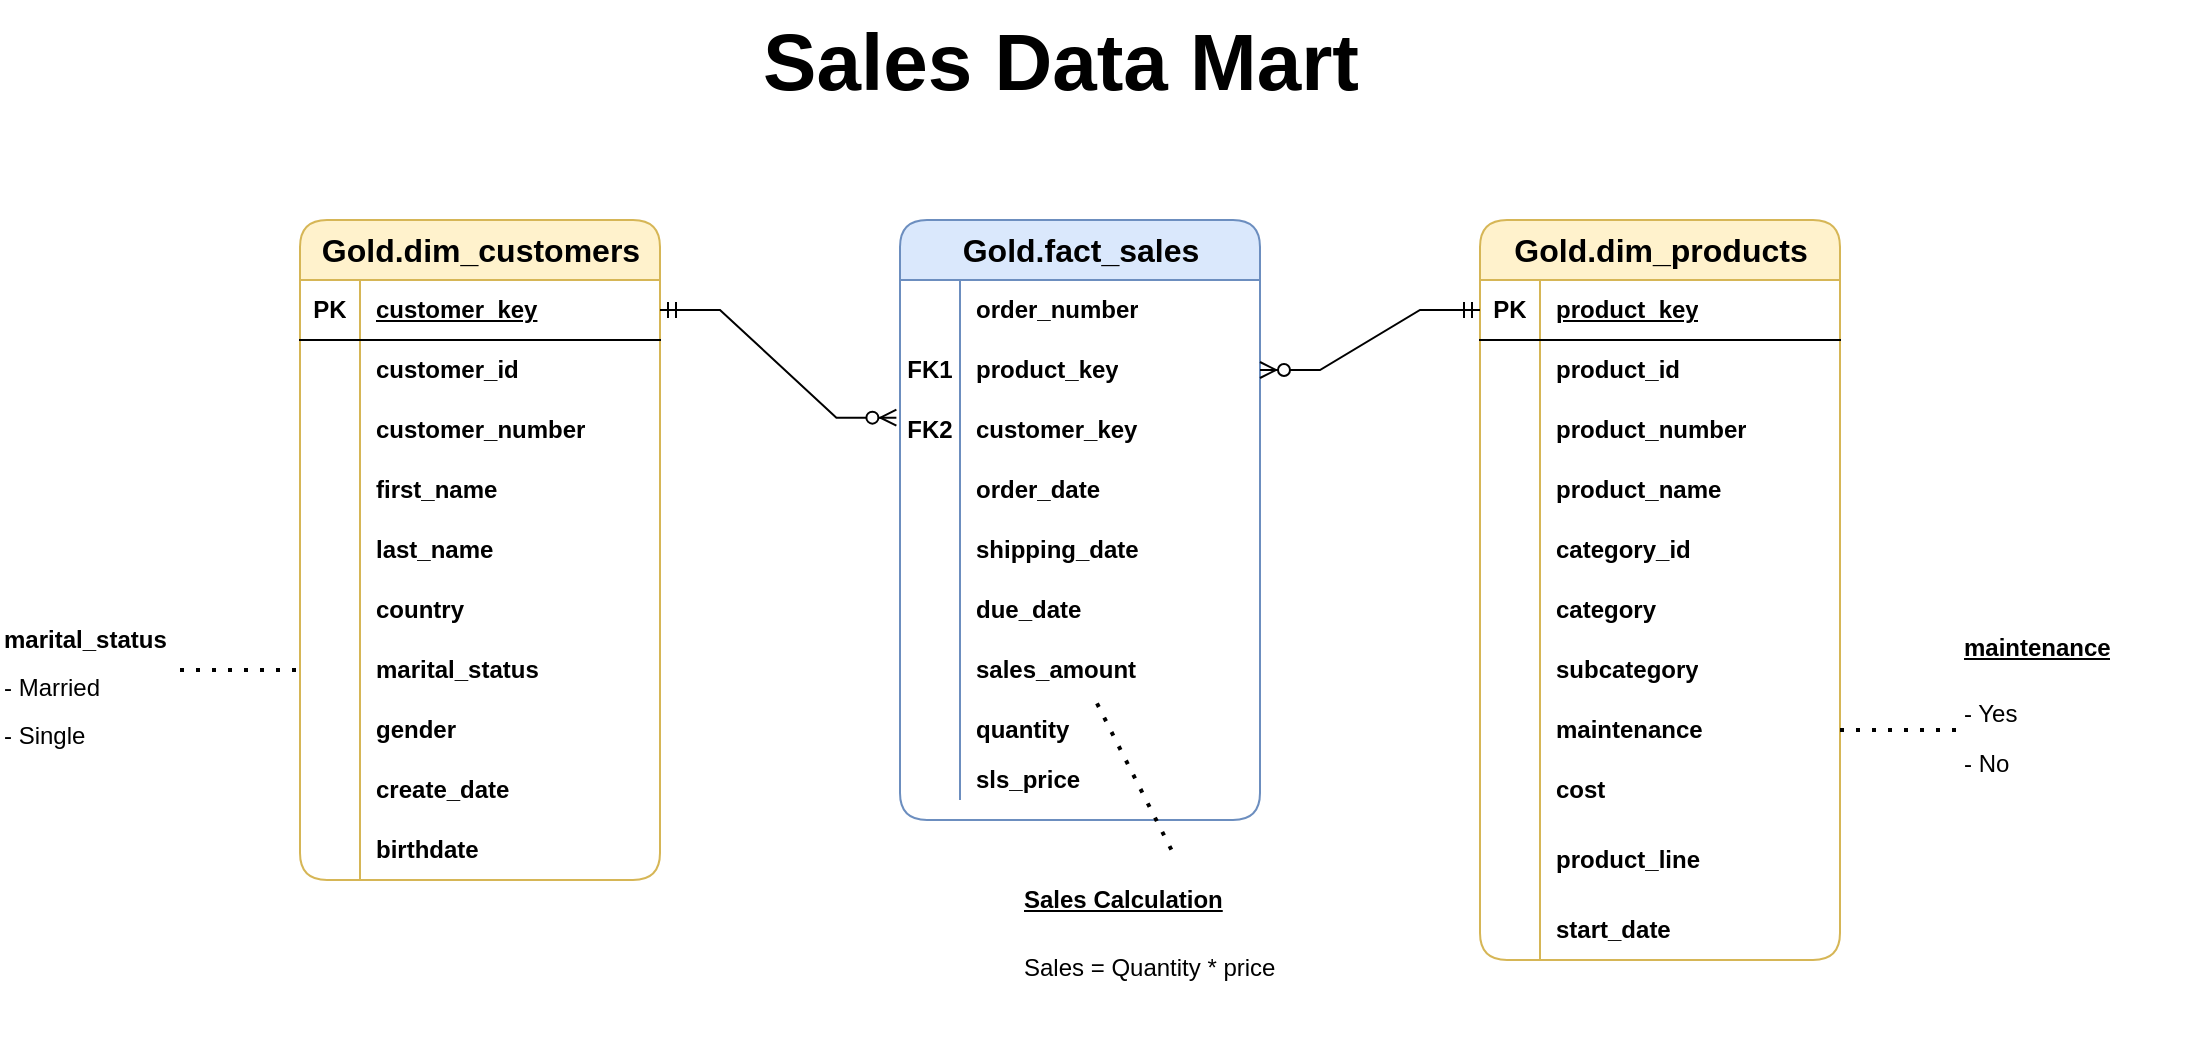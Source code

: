 <mxfile version="28.0.4">
  <diagram name="Page-1" id="blZF0Fy7bRYQEO0tdzLx">
    <mxGraphModel dx="1415" dy="819" grid="1" gridSize="10" guides="1" tooltips="1" connect="1" arrows="1" fold="1" page="1" pageScale="1" pageWidth="1169" pageHeight="827" math="0" shadow="0">
      <root>
        <mxCell id="0" />
        <mxCell id="1" parent="0" />
        <mxCell id="pLTQguIFXRjfhcv89s1x-1" value="&lt;font style=&quot;font-size: 40px;&quot;&gt;&lt;b style=&quot;&quot;&gt;Sales Data Mart&lt;/b&gt;&lt;/font&gt;" style="text;html=1;align=center;verticalAlign=middle;resizable=0;points=[];autosize=1;strokeColor=none;fillColor=none;" parent="1" vertex="1">
          <mxGeometry x="390" y="10" width="320" height="60" as="geometry" />
        </mxCell>
        <mxCell id="pLTQguIFXRjfhcv89s1x-66" value="" style="shape=tableRow;horizontal=0;startSize=0;swimlaneHead=0;swimlaneBody=0;top=0;left=0;bottom=0;right=0;collapsible=0;dropTarget=0;fillColor=none;points=[[0,0.5],[1,0.5]];portConstraint=eastwest;strokeColor=inherit;fontSize=16;" parent="1" vertex="1">
          <mxGeometry x="140" y="210" width="180" height="30" as="geometry" />
        </mxCell>
        <mxCell id="pLTQguIFXRjfhcv89s1x-69" value="" style="shape=tableRow;horizontal=0;startSize=0;swimlaneHead=0;swimlaneBody=0;top=0;left=0;bottom=0;right=0;collapsible=0;dropTarget=0;fillColor=none;points=[[0,0.5],[1,0.5]];portConstraint=eastwest;strokeColor=inherit;fontSize=16;" parent="1" vertex="1">
          <mxGeometry x="140" y="240" width="180" height="30" as="geometry" />
        </mxCell>
        <mxCell id="pLTQguIFXRjfhcv89s1x-70" value="" style="shape=partialRectangle;html=1;whiteSpace=wrap;connectable=0;fillColor=none;top=0;left=0;bottom=0;right=0;overflow=hidden;strokeColor=inherit;fontSize=16;" parent="pLTQguIFXRjfhcv89s1x-69" vertex="1">
          <mxGeometry width="40" height="30" as="geometry">
            <mxRectangle width="40" height="30" as="alternateBounds" />
          </mxGeometry>
        </mxCell>
        <mxCell id="pLTQguIFXRjfhcv89s1x-72" value="&lt;span style=&quot;font-size: 16px;&quot;&gt;Gold.dim_customers&lt;/span&gt;" style="shape=table;startSize=30;container=1;collapsible=1;childLayout=tableLayout;fixedRows=1;rowLines=0;fontStyle=1;align=center;resizeLast=1;html=1;fillColor=#fff2cc;strokeColor=#d6b656;rounded=1;" parent="1" vertex="1">
          <mxGeometry x="170" y="120" width="180" height="330" as="geometry" />
        </mxCell>
        <mxCell id="pLTQguIFXRjfhcv89s1x-73" value="" style="shape=tableRow;horizontal=0;startSize=0;swimlaneHead=0;swimlaneBody=0;fillColor=none;collapsible=0;dropTarget=0;points=[[0,0.5],[1,0.5]];portConstraint=eastwest;top=0;left=0;right=0;bottom=1;" parent="pLTQguIFXRjfhcv89s1x-72" vertex="1">
          <mxGeometry y="30" width="180" height="30" as="geometry" />
        </mxCell>
        <mxCell id="pLTQguIFXRjfhcv89s1x-74" value="PK" style="shape=partialRectangle;connectable=0;fillColor=none;top=0;left=0;bottom=0;right=0;fontStyle=1;overflow=hidden;whiteSpace=wrap;html=1;" parent="pLTQguIFXRjfhcv89s1x-73" vertex="1">
          <mxGeometry width="30" height="30" as="geometry">
            <mxRectangle width="30" height="30" as="alternateBounds" />
          </mxGeometry>
        </mxCell>
        <mxCell id="pLTQguIFXRjfhcv89s1x-75" value="customer_key" style="shape=partialRectangle;connectable=0;fillColor=none;top=0;left=0;bottom=0;right=0;align=left;spacingLeft=6;fontStyle=5;overflow=hidden;whiteSpace=wrap;html=1;" parent="pLTQguIFXRjfhcv89s1x-73" vertex="1">
          <mxGeometry x="30" width="150" height="30" as="geometry">
            <mxRectangle width="150" height="30" as="alternateBounds" />
          </mxGeometry>
        </mxCell>
        <mxCell id="pLTQguIFXRjfhcv89s1x-76" value="" style="shape=tableRow;horizontal=0;startSize=0;swimlaneHead=0;swimlaneBody=0;fillColor=none;collapsible=0;dropTarget=0;points=[[0,0.5],[1,0.5]];portConstraint=eastwest;top=0;left=0;right=0;bottom=0;" parent="pLTQguIFXRjfhcv89s1x-72" vertex="1">
          <mxGeometry y="60" width="180" height="30" as="geometry" />
        </mxCell>
        <mxCell id="pLTQguIFXRjfhcv89s1x-77" value="" style="shape=partialRectangle;connectable=0;fillColor=none;top=0;left=0;bottom=0;right=0;editable=1;overflow=hidden;whiteSpace=wrap;html=1;" parent="pLTQguIFXRjfhcv89s1x-76" vertex="1">
          <mxGeometry width="30" height="30" as="geometry">
            <mxRectangle width="30" height="30" as="alternateBounds" />
          </mxGeometry>
        </mxCell>
        <mxCell id="pLTQguIFXRjfhcv89s1x-78" value="&lt;b&gt;customer_id&lt;/b&gt;" style="shape=partialRectangle;connectable=0;fillColor=none;top=0;left=0;bottom=0;right=0;align=left;spacingLeft=6;overflow=hidden;whiteSpace=wrap;html=1;" parent="pLTQguIFXRjfhcv89s1x-76" vertex="1">
          <mxGeometry x="30" width="150" height="30" as="geometry">
            <mxRectangle width="150" height="30" as="alternateBounds" />
          </mxGeometry>
        </mxCell>
        <mxCell id="pLTQguIFXRjfhcv89s1x-79" value="" style="shape=tableRow;horizontal=0;startSize=0;swimlaneHead=0;swimlaneBody=0;fillColor=none;collapsible=0;dropTarget=0;points=[[0,0.5],[1,0.5]];portConstraint=eastwest;top=0;left=0;right=0;bottom=0;" parent="pLTQguIFXRjfhcv89s1x-72" vertex="1">
          <mxGeometry y="90" width="180" height="30" as="geometry" />
        </mxCell>
        <mxCell id="pLTQguIFXRjfhcv89s1x-80" value="" style="shape=partialRectangle;connectable=0;fillColor=none;top=0;left=0;bottom=0;right=0;editable=1;overflow=hidden;whiteSpace=wrap;html=1;" parent="pLTQguIFXRjfhcv89s1x-79" vertex="1">
          <mxGeometry width="30" height="30" as="geometry">
            <mxRectangle width="30" height="30" as="alternateBounds" />
          </mxGeometry>
        </mxCell>
        <mxCell id="pLTQguIFXRjfhcv89s1x-81" value="&lt;b&gt;customer_number&lt;/b&gt;" style="shape=partialRectangle;connectable=0;fillColor=none;top=0;left=0;bottom=0;right=0;align=left;spacingLeft=6;overflow=hidden;whiteSpace=wrap;html=1;" parent="pLTQguIFXRjfhcv89s1x-79" vertex="1">
          <mxGeometry x="30" width="150" height="30" as="geometry">
            <mxRectangle width="150" height="30" as="alternateBounds" />
          </mxGeometry>
        </mxCell>
        <mxCell id="pLTQguIFXRjfhcv89s1x-119" style="shape=tableRow;horizontal=0;startSize=0;swimlaneHead=0;swimlaneBody=0;fillColor=none;collapsible=0;dropTarget=0;points=[[0,0.5],[1,0.5]];portConstraint=eastwest;top=0;left=0;right=0;bottom=0;" parent="pLTQguIFXRjfhcv89s1x-72" vertex="1">
          <mxGeometry y="120" width="180" height="30" as="geometry" />
        </mxCell>
        <mxCell id="pLTQguIFXRjfhcv89s1x-120" style="shape=partialRectangle;connectable=0;fillColor=none;top=0;left=0;bottom=0;right=0;editable=1;overflow=hidden;whiteSpace=wrap;html=1;" parent="pLTQguIFXRjfhcv89s1x-119" vertex="1">
          <mxGeometry width="30" height="30" as="geometry">
            <mxRectangle width="30" height="30" as="alternateBounds" />
          </mxGeometry>
        </mxCell>
        <mxCell id="pLTQguIFXRjfhcv89s1x-121" value="&lt;b&gt;first_name&lt;/b&gt;" style="shape=partialRectangle;connectable=0;fillColor=none;top=0;left=0;bottom=0;right=0;align=left;spacingLeft=6;overflow=hidden;whiteSpace=wrap;html=1;" parent="pLTQguIFXRjfhcv89s1x-119" vertex="1">
          <mxGeometry x="30" width="150" height="30" as="geometry">
            <mxRectangle width="150" height="30" as="alternateBounds" />
          </mxGeometry>
        </mxCell>
        <mxCell id="pLTQguIFXRjfhcv89s1x-116" style="shape=tableRow;horizontal=0;startSize=0;swimlaneHead=0;swimlaneBody=0;fillColor=none;collapsible=0;dropTarget=0;points=[[0,0.5],[1,0.5]];portConstraint=eastwest;top=0;left=0;right=0;bottom=0;" parent="pLTQguIFXRjfhcv89s1x-72" vertex="1">
          <mxGeometry y="150" width="180" height="30" as="geometry" />
        </mxCell>
        <mxCell id="pLTQguIFXRjfhcv89s1x-117" style="shape=partialRectangle;connectable=0;fillColor=none;top=0;left=0;bottom=0;right=0;editable=1;overflow=hidden;whiteSpace=wrap;html=1;" parent="pLTQguIFXRjfhcv89s1x-116" vertex="1">
          <mxGeometry width="30" height="30" as="geometry">
            <mxRectangle width="30" height="30" as="alternateBounds" />
          </mxGeometry>
        </mxCell>
        <mxCell id="pLTQguIFXRjfhcv89s1x-118" value="&lt;b&gt;last_name&lt;/b&gt;" style="shape=partialRectangle;connectable=0;fillColor=none;top=0;left=0;bottom=0;right=0;align=left;spacingLeft=6;overflow=hidden;whiteSpace=wrap;html=1;" parent="pLTQguIFXRjfhcv89s1x-116" vertex="1">
          <mxGeometry x="30" width="150" height="30" as="geometry">
            <mxRectangle width="150" height="30" as="alternateBounds" />
          </mxGeometry>
        </mxCell>
        <mxCell id="pLTQguIFXRjfhcv89s1x-113" style="shape=tableRow;horizontal=0;startSize=0;swimlaneHead=0;swimlaneBody=0;fillColor=none;collapsible=0;dropTarget=0;points=[[0,0.5],[1,0.5]];portConstraint=eastwest;top=0;left=0;right=0;bottom=0;" parent="pLTQguIFXRjfhcv89s1x-72" vertex="1">
          <mxGeometry y="180" width="180" height="30" as="geometry" />
        </mxCell>
        <mxCell id="pLTQguIFXRjfhcv89s1x-114" style="shape=partialRectangle;connectable=0;fillColor=none;top=0;left=0;bottom=0;right=0;editable=1;overflow=hidden;whiteSpace=wrap;html=1;" parent="pLTQguIFXRjfhcv89s1x-113" vertex="1">
          <mxGeometry width="30" height="30" as="geometry">
            <mxRectangle width="30" height="30" as="alternateBounds" />
          </mxGeometry>
        </mxCell>
        <mxCell id="pLTQguIFXRjfhcv89s1x-115" value="&lt;b&gt;country&lt;/b&gt;" style="shape=partialRectangle;connectable=0;fillColor=none;top=0;left=0;bottom=0;right=0;align=left;spacingLeft=6;overflow=hidden;whiteSpace=wrap;html=1;" parent="pLTQguIFXRjfhcv89s1x-113" vertex="1">
          <mxGeometry x="30" width="150" height="30" as="geometry">
            <mxRectangle width="150" height="30" as="alternateBounds" />
          </mxGeometry>
        </mxCell>
        <mxCell id="pLTQguIFXRjfhcv89s1x-110" style="shape=tableRow;horizontal=0;startSize=0;swimlaneHead=0;swimlaneBody=0;fillColor=none;collapsible=0;dropTarget=0;points=[[0,0.5],[1,0.5]];portConstraint=eastwest;top=0;left=0;right=0;bottom=0;" parent="pLTQguIFXRjfhcv89s1x-72" vertex="1">
          <mxGeometry y="210" width="180" height="30" as="geometry" />
        </mxCell>
        <mxCell id="pLTQguIFXRjfhcv89s1x-111" style="shape=partialRectangle;connectable=0;fillColor=none;top=0;left=0;bottom=0;right=0;editable=1;overflow=hidden;whiteSpace=wrap;html=1;" parent="pLTQguIFXRjfhcv89s1x-110" vertex="1">
          <mxGeometry width="30" height="30" as="geometry">
            <mxRectangle width="30" height="30" as="alternateBounds" />
          </mxGeometry>
        </mxCell>
        <mxCell id="pLTQguIFXRjfhcv89s1x-112" value="&lt;b&gt;marital_status&lt;/b&gt;" style="shape=partialRectangle;connectable=0;fillColor=none;top=0;left=0;bottom=0;right=0;align=left;spacingLeft=6;overflow=hidden;whiteSpace=wrap;html=1;" parent="pLTQguIFXRjfhcv89s1x-110" vertex="1">
          <mxGeometry x="30" width="150" height="30" as="geometry">
            <mxRectangle width="150" height="30" as="alternateBounds" />
          </mxGeometry>
        </mxCell>
        <mxCell id="pLTQguIFXRjfhcv89s1x-107" style="shape=tableRow;horizontal=0;startSize=0;swimlaneHead=0;swimlaneBody=0;fillColor=none;collapsible=0;dropTarget=0;points=[[0,0.5],[1,0.5]];portConstraint=eastwest;top=0;left=0;right=0;bottom=0;" parent="pLTQguIFXRjfhcv89s1x-72" vertex="1">
          <mxGeometry y="240" width="180" height="30" as="geometry" />
        </mxCell>
        <mxCell id="pLTQguIFXRjfhcv89s1x-108" style="shape=partialRectangle;connectable=0;fillColor=none;top=0;left=0;bottom=0;right=0;editable=1;overflow=hidden;whiteSpace=wrap;html=1;" parent="pLTQguIFXRjfhcv89s1x-107" vertex="1">
          <mxGeometry width="30" height="30" as="geometry">
            <mxRectangle width="30" height="30" as="alternateBounds" />
          </mxGeometry>
        </mxCell>
        <mxCell id="pLTQguIFXRjfhcv89s1x-109" value="&lt;b&gt;gender&lt;/b&gt;" style="shape=partialRectangle;connectable=0;fillColor=none;top=0;left=0;bottom=0;right=0;align=left;spacingLeft=6;overflow=hidden;whiteSpace=wrap;html=1;" parent="pLTQguIFXRjfhcv89s1x-107" vertex="1">
          <mxGeometry x="30" width="150" height="30" as="geometry">
            <mxRectangle width="150" height="30" as="alternateBounds" />
          </mxGeometry>
        </mxCell>
        <mxCell id="pLTQguIFXRjfhcv89s1x-104" style="shape=tableRow;horizontal=0;startSize=0;swimlaneHead=0;swimlaneBody=0;fillColor=none;collapsible=0;dropTarget=0;points=[[0,0.5],[1,0.5]];portConstraint=eastwest;top=0;left=0;right=0;bottom=0;" parent="pLTQguIFXRjfhcv89s1x-72" vertex="1">
          <mxGeometry y="270" width="180" height="30" as="geometry" />
        </mxCell>
        <mxCell id="pLTQguIFXRjfhcv89s1x-105" style="shape=partialRectangle;connectable=0;fillColor=none;top=0;left=0;bottom=0;right=0;editable=1;overflow=hidden;whiteSpace=wrap;html=1;" parent="pLTQguIFXRjfhcv89s1x-104" vertex="1">
          <mxGeometry width="30" height="30" as="geometry">
            <mxRectangle width="30" height="30" as="alternateBounds" />
          </mxGeometry>
        </mxCell>
        <mxCell id="pLTQguIFXRjfhcv89s1x-106" value="&lt;b&gt;create_date&lt;/b&gt;" style="shape=partialRectangle;connectable=0;fillColor=none;top=0;left=0;bottom=0;right=0;align=left;spacingLeft=6;overflow=hidden;whiteSpace=wrap;html=1;" parent="pLTQguIFXRjfhcv89s1x-104" vertex="1">
          <mxGeometry x="30" width="150" height="30" as="geometry">
            <mxRectangle width="150" height="30" as="alternateBounds" />
          </mxGeometry>
        </mxCell>
        <mxCell id="pLTQguIFXRjfhcv89s1x-82" value="" style="shape=tableRow;horizontal=0;startSize=0;swimlaneHead=0;swimlaneBody=0;fillColor=none;collapsible=0;dropTarget=0;points=[[0,0.5],[1,0.5]];portConstraint=eastwest;top=0;left=0;right=0;bottom=0;" parent="pLTQguIFXRjfhcv89s1x-72" vertex="1">
          <mxGeometry y="300" width="180" height="30" as="geometry" />
        </mxCell>
        <mxCell id="pLTQguIFXRjfhcv89s1x-83" value="" style="shape=partialRectangle;connectable=0;fillColor=none;top=0;left=0;bottom=0;right=0;editable=1;overflow=hidden;whiteSpace=wrap;html=1;" parent="pLTQguIFXRjfhcv89s1x-82" vertex="1">
          <mxGeometry width="30" height="30" as="geometry">
            <mxRectangle width="30" height="30" as="alternateBounds" />
          </mxGeometry>
        </mxCell>
        <mxCell id="pLTQguIFXRjfhcv89s1x-84" value="&lt;b&gt;birthdate&lt;/b&gt;" style="shape=partialRectangle;connectable=0;fillColor=none;top=0;left=0;bottom=0;right=0;align=left;spacingLeft=6;overflow=hidden;whiteSpace=wrap;html=1;" parent="pLTQguIFXRjfhcv89s1x-82" vertex="1">
          <mxGeometry x="30" width="150" height="30" as="geometry">
            <mxRectangle width="150" height="30" as="alternateBounds" />
          </mxGeometry>
        </mxCell>
        <mxCell id="pLTQguIFXRjfhcv89s1x-96" value="" style="shape=tableRow;horizontal=0;startSize=0;swimlaneHead=0;swimlaneBody=0;top=0;left=0;bottom=0;right=0;collapsible=0;dropTarget=0;fillColor=none;points=[[0,0.5],[1,0.5]];portConstraint=eastwest;strokeColor=inherit;fontSize=16;" parent="1" vertex="1">
          <mxGeometry x="310" y="270" width="180" height="30" as="geometry" />
        </mxCell>
        <mxCell id="pLTQguIFXRjfhcv89s1x-123" value="&lt;span style=&quot;font-size: 16px;&quot;&gt;Gold.dim_products&lt;/span&gt;" style="shape=table;startSize=30;container=1;collapsible=1;childLayout=tableLayout;fixedRows=1;rowLines=0;fontStyle=1;align=center;resizeLast=1;html=1;fillColor=#fff2cc;strokeColor=#d6b656;rounded=1;" parent="1" vertex="1">
          <mxGeometry x="760" y="120" width="180" height="370" as="geometry" />
        </mxCell>
        <mxCell id="pLTQguIFXRjfhcv89s1x-124" value="" style="shape=tableRow;horizontal=0;startSize=0;swimlaneHead=0;swimlaneBody=0;fillColor=none;collapsible=0;dropTarget=0;points=[[0,0.5],[1,0.5]];portConstraint=eastwest;top=0;left=0;right=0;bottom=1;" parent="pLTQguIFXRjfhcv89s1x-123" vertex="1">
          <mxGeometry y="30" width="180" height="30" as="geometry" />
        </mxCell>
        <mxCell id="pLTQguIFXRjfhcv89s1x-125" value="PK" style="shape=partialRectangle;connectable=0;fillColor=none;top=0;left=0;bottom=0;right=0;fontStyle=1;overflow=hidden;whiteSpace=wrap;html=1;" parent="pLTQguIFXRjfhcv89s1x-124" vertex="1">
          <mxGeometry width="30" height="30" as="geometry">
            <mxRectangle width="30" height="30" as="alternateBounds" />
          </mxGeometry>
        </mxCell>
        <mxCell id="pLTQguIFXRjfhcv89s1x-126" value="&lt;span class=&quot;cf0&quot;&gt;product_key&lt;/span&gt;" style="shape=partialRectangle;connectable=0;fillColor=none;top=0;left=0;bottom=0;right=0;align=left;spacingLeft=6;fontStyle=5;overflow=hidden;whiteSpace=wrap;html=1;" parent="pLTQguIFXRjfhcv89s1x-124" vertex="1">
          <mxGeometry x="30" width="150" height="30" as="geometry">
            <mxRectangle width="150" height="30" as="alternateBounds" />
          </mxGeometry>
        </mxCell>
        <mxCell id="pLTQguIFXRjfhcv89s1x-127" value="" style="shape=tableRow;horizontal=0;startSize=0;swimlaneHead=0;swimlaneBody=0;fillColor=none;collapsible=0;dropTarget=0;points=[[0,0.5],[1,0.5]];portConstraint=eastwest;top=0;left=0;right=0;bottom=0;" parent="pLTQguIFXRjfhcv89s1x-123" vertex="1">
          <mxGeometry y="60" width="180" height="30" as="geometry" />
        </mxCell>
        <mxCell id="pLTQguIFXRjfhcv89s1x-128" value="" style="shape=partialRectangle;connectable=0;fillColor=none;top=0;left=0;bottom=0;right=0;editable=1;overflow=hidden;whiteSpace=wrap;html=1;" parent="pLTQguIFXRjfhcv89s1x-127" vertex="1">
          <mxGeometry width="30" height="30" as="geometry">
            <mxRectangle width="30" height="30" as="alternateBounds" />
          </mxGeometry>
        </mxCell>
        <mxCell id="pLTQguIFXRjfhcv89s1x-129" value="&lt;span class=&quot;cf0&quot;&gt;&lt;b&gt;product_id&lt;/b&gt;&lt;/span&gt;" style="shape=partialRectangle;connectable=0;fillColor=none;top=0;left=0;bottom=0;right=0;align=left;spacingLeft=6;overflow=hidden;whiteSpace=wrap;html=1;" parent="pLTQguIFXRjfhcv89s1x-127" vertex="1">
          <mxGeometry x="30" width="150" height="30" as="geometry">
            <mxRectangle width="150" height="30" as="alternateBounds" />
          </mxGeometry>
        </mxCell>
        <mxCell id="pLTQguIFXRjfhcv89s1x-130" value="" style="shape=tableRow;horizontal=0;startSize=0;swimlaneHead=0;swimlaneBody=0;fillColor=none;collapsible=0;dropTarget=0;points=[[0,0.5],[1,0.5]];portConstraint=eastwest;top=0;left=0;right=0;bottom=0;" parent="pLTQguIFXRjfhcv89s1x-123" vertex="1">
          <mxGeometry y="90" width="180" height="30" as="geometry" />
        </mxCell>
        <mxCell id="pLTQguIFXRjfhcv89s1x-131" value="" style="shape=partialRectangle;connectable=0;fillColor=none;top=0;left=0;bottom=0;right=0;editable=1;overflow=hidden;whiteSpace=wrap;html=1;" parent="pLTQguIFXRjfhcv89s1x-130" vertex="1">
          <mxGeometry width="30" height="30" as="geometry">
            <mxRectangle width="30" height="30" as="alternateBounds" />
          </mxGeometry>
        </mxCell>
        <mxCell id="pLTQguIFXRjfhcv89s1x-132" value="&lt;span class=&quot;cf0&quot;&gt;&lt;b&gt;product_number&lt;/b&gt;&lt;/span&gt;" style="shape=partialRectangle;connectable=0;fillColor=none;top=0;left=0;bottom=0;right=0;align=left;spacingLeft=6;overflow=hidden;whiteSpace=wrap;html=1;" parent="pLTQguIFXRjfhcv89s1x-130" vertex="1">
          <mxGeometry x="30" width="150" height="30" as="geometry">
            <mxRectangle width="150" height="30" as="alternateBounds" />
          </mxGeometry>
        </mxCell>
        <mxCell id="pLTQguIFXRjfhcv89s1x-133" style="shape=tableRow;horizontal=0;startSize=0;swimlaneHead=0;swimlaneBody=0;fillColor=none;collapsible=0;dropTarget=0;points=[[0,0.5],[1,0.5]];portConstraint=eastwest;top=0;left=0;right=0;bottom=0;" parent="pLTQguIFXRjfhcv89s1x-123" vertex="1">
          <mxGeometry y="120" width="180" height="30" as="geometry" />
        </mxCell>
        <mxCell id="pLTQguIFXRjfhcv89s1x-134" style="shape=partialRectangle;connectable=0;fillColor=none;top=0;left=0;bottom=0;right=0;editable=1;overflow=hidden;whiteSpace=wrap;html=1;" parent="pLTQguIFXRjfhcv89s1x-133" vertex="1">
          <mxGeometry width="30" height="30" as="geometry">
            <mxRectangle width="30" height="30" as="alternateBounds" />
          </mxGeometry>
        </mxCell>
        <mxCell id="pLTQguIFXRjfhcv89s1x-135" value="&lt;span class=&quot;cf0&quot;&gt;&lt;b&gt;product_name&lt;/b&gt;&lt;/span&gt;" style="shape=partialRectangle;connectable=0;fillColor=none;top=0;left=0;bottom=0;right=0;align=left;spacingLeft=6;overflow=hidden;whiteSpace=wrap;html=1;" parent="pLTQguIFXRjfhcv89s1x-133" vertex="1">
          <mxGeometry x="30" width="150" height="30" as="geometry">
            <mxRectangle width="150" height="30" as="alternateBounds" />
          </mxGeometry>
        </mxCell>
        <mxCell id="pLTQguIFXRjfhcv89s1x-136" style="shape=tableRow;horizontal=0;startSize=0;swimlaneHead=0;swimlaneBody=0;fillColor=none;collapsible=0;dropTarget=0;points=[[0,0.5],[1,0.5]];portConstraint=eastwest;top=0;left=0;right=0;bottom=0;" parent="pLTQguIFXRjfhcv89s1x-123" vertex="1">
          <mxGeometry y="150" width="180" height="30" as="geometry" />
        </mxCell>
        <mxCell id="pLTQguIFXRjfhcv89s1x-137" style="shape=partialRectangle;connectable=0;fillColor=none;top=0;left=0;bottom=0;right=0;editable=1;overflow=hidden;whiteSpace=wrap;html=1;" parent="pLTQguIFXRjfhcv89s1x-136" vertex="1">
          <mxGeometry width="30" height="30" as="geometry">
            <mxRectangle width="30" height="30" as="alternateBounds" />
          </mxGeometry>
        </mxCell>
        <mxCell id="pLTQguIFXRjfhcv89s1x-138" value="&lt;span class=&quot;cf0&quot;&gt;&lt;b&gt;category_id&lt;/b&gt;&lt;/span&gt;" style="shape=partialRectangle;connectable=0;fillColor=none;top=0;left=0;bottom=0;right=0;align=left;spacingLeft=6;overflow=hidden;whiteSpace=wrap;html=1;" parent="pLTQguIFXRjfhcv89s1x-136" vertex="1">
          <mxGeometry x="30" width="150" height="30" as="geometry">
            <mxRectangle width="150" height="30" as="alternateBounds" />
          </mxGeometry>
        </mxCell>
        <mxCell id="pLTQguIFXRjfhcv89s1x-139" style="shape=tableRow;horizontal=0;startSize=0;swimlaneHead=0;swimlaneBody=0;fillColor=none;collapsible=0;dropTarget=0;points=[[0,0.5],[1,0.5]];portConstraint=eastwest;top=0;left=0;right=0;bottom=0;" parent="pLTQguIFXRjfhcv89s1x-123" vertex="1">
          <mxGeometry y="180" width="180" height="30" as="geometry" />
        </mxCell>
        <mxCell id="pLTQguIFXRjfhcv89s1x-140" style="shape=partialRectangle;connectable=0;fillColor=none;top=0;left=0;bottom=0;right=0;editable=1;overflow=hidden;whiteSpace=wrap;html=1;" parent="pLTQguIFXRjfhcv89s1x-139" vertex="1">
          <mxGeometry width="30" height="30" as="geometry">
            <mxRectangle width="30" height="30" as="alternateBounds" />
          </mxGeometry>
        </mxCell>
        <mxCell id="pLTQguIFXRjfhcv89s1x-141" value="&lt;span class=&quot;cf0&quot;&gt;&lt;b&gt;category&lt;/b&gt;&lt;/span&gt;" style="shape=partialRectangle;connectable=0;fillColor=none;top=0;left=0;bottom=0;right=0;align=left;spacingLeft=6;overflow=hidden;whiteSpace=wrap;html=1;" parent="pLTQguIFXRjfhcv89s1x-139" vertex="1">
          <mxGeometry x="30" width="150" height="30" as="geometry">
            <mxRectangle width="150" height="30" as="alternateBounds" />
          </mxGeometry>
        </mxCell>
        <mxCell id="pLTQguIFXRjfhcv89s1x-142" style="shape=tableRow;horizontal=0;startSize=0;swimlaneHead=0;swimlaneBody=0;fillColor=none;collapsible=0;dropTarget=0;points=[[0,0.5],[1,0.5]];portConstraint=eastwest;top=0;left=0;right=0;bottom=0;" parent="pLTQguIFXRjfhcv89s1x-123" vertex="1">
          <mxGeometry y="210" width="180" height="30" as="geometry" />
        </mxCell>
        <mxCell id="pLTQguIFXRjfhcv89s1x-143" style="shape=partialRectangle;connectable=0;fillColor=none;top=0;left=0;bottom=0;right=0;editable=1;overflow=hidden;whiteSpace=wrap;html=1;" parent="pLTQguIFXRjfhcv89s1x-142" vertex="1">
          <mxGeometry width="30" height="30" as="geometry">
            <mxRectangle width="30" height="30" as="alternateBounds" />
          </mxGeometry>
        </mxCell>
        <mxCell id="pLTQguIFXRjfhcv89s1x-144" value="&lt;span class=&quot;cf0&quot;&gt;&lt;b&gt;subcategory&lt;/b&gt;&lt;/span&gt;" style="shape=partialRectangle;connectable=0;fillColor=none;top=0;left=0;bottom=0;right=0;align=left;spacingLeft=6;overflow=hidden;whiteSpace=wrap;html=1;" parent="pLTQguIFXRjfhcv89s1x-142" vertex="1">
          <mxGeometry x="30" width="150" height="30" as="geometry">
            <mxRectangle width="150" height="30" as="alternateBounds" />
          </mxGeometry>
        </mxCell>
        <mxCell id="pLTQguIFXRjfhcv89s1x-145" style="shape=tableRow;horizontal=0;startSize=0;swimlaneHead=0;swimlaneBody=0;fillColor=none;collapsible=0;dropTarget=0;points=[[0,0.5],[1,0.5]];portConstraint=eastwest;top=0;left=0;right=0;bottom=0;" parent="pLTQguIFXRjfhcv89s1x-123" vertex="1">
          <mxGeometry y="240" width="180" height="30" as="geometry" />
        </mxCell>
        <mxCell id="pLTQguIFXRjfhcv89s1x-146" style="shape=partialRectangle;connectable=0;fillColor=none;top=0;left=0;bottom=0;right=0;editable=1;overflow=hidden;whiteSpace=wrap;html=1;" parent="pLTQguIFXRjfhcv89s1x-145" vertex="1">
          <mxGeometry width="30" height="30" as="geometry">
            <mxRectangle width="30" height="30" as="alternateBounds" />
          </mxGeometry>
        </mxCell>
        <mxCell id="pLTQguIFXRjfhcv89s1x-147" value="&lt;span class=&quot;cf0&quot;&gt;&lt;b&gt;maintenance&lt;/b&gt;&lt;/span&gt;" style="shape=partialRectangle;connectable=0;fillColor=none;top=0;left=0;bottom=0;right=0;align=left;spacingLeft=6;overflow=hidden;whiteSpace=wrap;html=1;" parent="pLTQguIFXRjfhcv89s1x-145" vertex="1">
          <mxGeometry x="30" width="150" height="30" as="geometry">
            <mxRectangle width="150" height="30" as="alternateBounds" />
          </mxGeometry>
        </mxCell>
        <mxCell id="pLTQguIFXRjfhcv89s1x-148" style="shape=tableRow;horizontal=0;startSize=0;swimlaneHead=0;swimlaneBody=0;fillColor=none;collapsible=0;dropTarget=0;points=[[0,0.5],[1,0.5]];portConstraint=eastwest;top=0;left=0;right=0;bottom=0;" parent="pLTQguIFXRjfhcv89s1x-123" vertex="1">
          <mxGeometry y="270" width="180" height="30" as="geometry" />
        </mxCell>
        <mxCell id="pLTQguIFXRjfhcv89s1x-149" style="shape=partialRectangle;connectable=0;fillColor=none;top=0;left=0;bottom=0;right=0;editable=1;overflow=hidden;whiteSpace=wrap;html=1;" parent="pLTQguIFXRjfhcv89s1x-148" vertex="1">
          <mxGeometry width="30" height="30" as="geometry">
            <mxRectangle width="30" height="30" as="alternateBounds" />
          </mxGeometry>
        </mxCell>
        <mxCell id="pLTQguIFXRjfhcv89s1x-150" value="&lt;span class=&quot;cf0&quot;&gt;cost&lt;/span&gt;" style="shape=partialRectangle;connectable=0;fillColor=none;top=0;left=0;bottom=0;right=0;align=left;spacingLeft=6;overflow=hidden;whiteSpace=wrap;html=1;fontStyle=1" parent="pLTQguIFXRjfhcv89s1x-148" vertex="1">
          <mxGeometry x="30" width="150" height="30" as="geometry">
            <mxRectangle width="150" height="30" as="alternateBounds" />
          </mxGeometry>
        </mxCell>
        <mxCell id="pLTQguIFXRjfhcv89s1x-151" value="" style="shape=tableRow;horizontal=0;startSize=0;swimlaneHead=0;swimlaneBody=0;fillColor=none;collapsible=0;dropTarget=0;points=[[0,0.5],[1,0.5]];portConstraint=eastwest;top=0;left=0;right=0;bottom=0;" parent="pLTQguIFXRjfhcv89s1x-123" vertex="1">
          <mxGeometry y="300" width="180" height="40" as="geometry" />
        </mxCell>
        <mxCell id="pLTQguIFXRjfhcv89s1x-152" value="" style="shape=partialRectangle;connectable=0;fillColor=none;top=0;left=0;bottom=0;right=0;editable=1;overflow=hidden;whiteSpace=wrap;html=1;" parent="pLTQguIFXRjfhcv89s1x-151" vertex="1">
          <mxGeometry width="30" height="40" as="geometry">
            <mxRectangle width="30" height="40" as="alternateBounds" />
          </mxGeometry>
        </mxCell>
        <mxCell id="pLTQguIFXRjfhcv89s1x-153" value="&lt;span class=&quot;cf0&quot;&gt;product_line&lt;/span&gt;" style="shape=partialRectangle;connectable=0;fillColor=none;top=0;left=0;bottom=0;right=0;align=left;spacingLeft=6;overflow=hidden;whiteSpace=wrap;html=1;fontStyle=1" parent="pLTQguIFXRjfhcv89s1x-151" vertex="1">
          <mxGeometry x="30" width="150" height="40" as="geometry">
            <mxRectangle width="150" height="40" as="alternateBounds" />
          </mxGeometry>
        </mxCell>
        <mxCell id="pLTQguIFXRjfhcv89s1x-154" style="shape=tableRow;horizontal=0;startSize=0;swimlaneHead=0;swimlaneBody=0;fillColor=none;collapsible=0;dropTarget=0;points=[[0,0.5],[1,0.5]];portConstraint=eastwest;top=0;left=0;right=0;bottom=0;" parent="pLTQguIFXRjfhcv89s1x-123" vertex="1">
          <mxGeometry y="340" width="180" height="30" as="geometry" />
        </mxCell>
        <mxCell id="pLTQguIFXRjfhcv89s1x-155" style="shape=partialRectangle;connectable=0;fillColor=none;top=0;left=0;bottom=0;right=0;editable=1;overflow=hidden;whiteSpace=wrap;html=1;" parent="pLTQguIFXRjfhcv89s1x-154" vertex="1">
          <mxGeometry width="30" height="30" as="geometry">
            <mxRectangle width="30" height="30" as="alternateBounds" />
          </mxGeometry>
        </mxCell>
        <mxCell id="pLTQguIFXRjfhcv89s1x-156" value="&lt;span class=&quot;cf0&quot;&gt;&lt;b&gt;start_date&lt;/b&gt;&lt;/span&gt;" style="shape=partialRectangle;connectable=0;fillColor=none;top=0;left=0;bottom=0;right=0;align=left;spacingLeft=6;overflow=hidden;whiteSpace=wrap;html=1;" parent="pLTQguIFXRjfhcv89s1x-154" vertex="1">
          <mxGeometry x="30" width="150" height="30" as="geometry">
            <mxRectangle width="150" height="30" as="alternateBounds" />
          </mxGeometry>
        </mxCell>
        <mxCell id="pLTQguIFXRjfhcv89s1x-193" value="&lt;span style=&quot;font-size: 16px;&quot;&gt;Gold.fact_sales&lt;/span&gt;" style="shape=table;startSize=30;container=1;collapsible=1;childLayout=tableLayout;fixedRows=1;rowLines=0;fontStyle=1;align=center;resizeLast=1;html=1;fillColor=#dae8fc;strokeColor=#6c8ebf;rounded=1;" parent="1" vertex="1">
          <mxGeometry x="470" y="120" width="180" height="300" as="geometry" />
        </mxCell>
        <mxCell id="pLTQguIFXRjfhcv89s1x-227" style="shape=tableRow;horizontal=0;startSize=0;swimlaneHead=0;swimlaneBody=0;fillColor=none;collapsible=0;dropTarget=0;points=[[0,0.5],[1,0.5]];portConstraint=eastwest;top=0;left=0;right=0;bottom=0;" parent="pLTQguIFXRjfhcv89s1x-193" vertex="1">
          <mxGeometry y="30" width="180" height="30" as="geometry" />
        </mxCell>
        <mxCell id="pLTQguIFXRjfhcv89s1x-228" style="shape=partialRectangle;connectable=0;fillColor=none;top=0;left=0;bottom=0;right=0;editable=1;overflow=hidden;whiteSpace=wrap;html=1;" parent="pLTQguIFXRjfhcv89s1x-227" vertex="1">
          <mxGeometry width="30" height="30" as="geometry">
            <mxRectangle width="30" height="30" as="alternateBounds" />
          </mxGeometry>
        </mxCell>
        <mxCell id="pLTQguIFXRjfhcv89s1x-229" value="order_number" style="shape=partialRectangle;connectable=0;fillColor=none;top=0;left=0;bottom=0;right=0;align=left;spacingLeft=6;overflow=hidden;whiteSpace=wrap;html=1;fontStyle=1" parent="pLTQguIFXRjfhcv89s1x-227" vertex="1">
          <mxGeometry x="30" width="150" height="30" as="geometry">
            <mxRectangle width="150" height="30" as="alternateBounds" />
          </mxGeometry>
        </mxCell>
        <mxCell id="pLTQguIFXRjfhcv89s1x-197" value="" style="shape=tableRow;horizontal=0;startSize=0;swimlaneHead=0;swimlaneBody=0;fillColor=none;collapsible=0;dropTarget=0;points=[[0,0.5],[1,0.5]];portConstraint=eastwest;top=0;left=0;right=0;bottom=0;" parent="pLTQguIFXRjfhcv89s1x-193" vertex="1">
          <mxGeometry y="60" width="180" height="30" as="geometry" />
        </mxCell>
        <mxCell id="pLTQguIFXRjfhcv89s1x-198" value="&lt;b&gt;FK1&lt;/b&gt;" style="shape=partialRectangle;connectable=0;fillColor=none;top=0;left=0;bottom=0;right=0;editable=1;overflow=hidden;whiteSpace=wrap;html=1;" parent="pLTQguIFXRjfhcv89s1x-197" vertex="1">
          <mxGeometry width="30" height="30" as="geometry">
            <mxRectangle width="30" height="30" as="alternateBounds" />
          </mxGeometry>
        </mxCell>
        <mxCell id="pLTQguIFXRjfhcv89s1x-199" value="&lt;span class=&quot;cf0&quot;&gt;product_key&lt;/span&gt;" style="shape=partialRectangle;connectable=0;fillColor=none;top=0;left=0;bottom=0;right=0;align=left;spacingLeft=6;overflow=hidden;whiteSpace=wrap;html=1;fontStyle=1" parent="pLTQguIFXRjfhcv89s1x-197" vertex="1">
          <mxGeometry x="30" width="150" height="30" as="geometry">
            <mxRectangle width="150" height="30" as="alternateBounds" />
          </mxGeometry>
        </mxCell>
        <mxCell id="pLTQguIFXRjfhcv89s1x-200" value="" style="shape=tableRow;horizontal=0;startSize=0;swimlaneHead=0;swimlaneBody=0;fillColor=none;collapsible=0;dropTarget=0;points=[[0,0.5],[1,0.5]];portConstraint=eastwest;top=0;left=0;right=0;bottom=0;" parent="pLTQguIFXRjfhcv89s1x-193" vertex="1">
          <mxGeometry y="90" width="180" height="30" as="geometry" />
        </mxCell>
        <mxCell id="pLTQguIFXRjfhcv89s1x-201" value="&lt;b&gt;FK2&lt;/b&gt;" style="shape=partialRectangle;connectable=0;fillColor=none;top=0;left=0;bottom=0;right=0;editable=1;overflow=hidden;whiteSpace=wrap;html=1;" parent="pLTQguIFXRjfhcv89s1x-200" vertex="1">
          <mxGeometry width="30" height="30" as="geometry">
            <mxRectangle width="30" height="30" as="alternateBounds" />
          </mxGeometry>
        </mxCell>
        <mxCell id="pLTQguIFXRjfhcv89s1x-202" value="&lt;span class=&quot;cf0&quot;&gt;customer_key&lt;/span&gt;" style="shape=partialRectangle;connectable=0;fillColor=none;top=0;left=0;bottom=0;right=0;align=left;spacingLeft=6;overflow=hidden;whiteSpace=wrap;html=1;fontStyle=1" parent="pLTQguIFXRjfhcv89s1x-200" vertex="1">
          <mxGeometry x="30" width="150" height="30" as="geometry">
            <mxRectangle width="150" height="30" as="alternateBounds" />
          </mxGeometry>
        </mxCell>
        <mxCell id="pLTQguIFXRjfhcv89s1x-203" style="shape=tableRow;horizontal=0;startSize=0;swimlaneHead=0;swimlaneBody=0;fillColor=none;collapsible=0;dropTarget=0;points=[[0,0.5],[1,0.5]];portConstraint=eastwest;top=0;left=0;right=0;bottom=0;" parent="pLTQguIFXRjfhcv89s1x-193" vertex="1">
          <mxGeometry y="120" width="180" height="30" as="geometry" />
        </mxCell>
        <mxCell id="pLTQguIFXRjfhcv89s1x-204" style="shape=partialRectangle;connectable=0;fillColor=none;top=0;left=0;bottom=0;right=0;editable=1;overflow=hidden;whiteSpace=wrap;html=1;" parent="pLTQguIFXRjfhcv89s1x-203" vertex="1">
          <mxGeometry width="30" height="30" as="geometry">
            <mxRectangle width="30" height="30" as="alternateBounds" />
          </mxGeometry>
        </mxCell>
        <mxCell id="pLTQguIFXRjfhcv89s1x-205" value="&lt;span class=&quot;cf0&quot;&gt;order_date&lt;/span&gt;" style="shape=partialRectangle;connectable=0;fillColor=none;top=0;left=0;bottom=0;right=0;align=left;spacingLeft=6;overflow=hidden;whiteSpace=wrap;html=1;fontStyle=1" parent="pLTQguIFXRjfhcv89s1x-203" vertex="1">
          <mxGeometry x="30" width="150" height="30" as="geometry">
            <mxRectangle width="150" height="30" as="alternateBounds" />
          </mxGeometry>
        </mxCell>
        <mxCell id="pLTQguIFXRjfhcv89s1x-206" style="shape=tableRow;horizontal=0;startSize=0;swimlaneHead=0;swimlaneBody=0;fillColor=none;collapsible=0;dropTarget=0;points=[[0,0.5],[1,0.5]];portConstraint=eastwest;top=0;left=0;right=0;bottom=0;" parent="pLTQguIFXRjfhcv89s1x-193" vertex="1">
          <mxGeometry y="150" width="180" height="30" as="geometry" />
        </mxCell>
        <mxCell id="pLTQguIFXRjfhcv89s1x-207" style="shape=partialRectangle;connectable=0;fillColor=none;top=0;left=0;bottom=0;right=0;editable=1;overflow=hidden;whiteSpace=wrap;html=1;" parent="pLTQguIFXRjfhcv89s1x-206" vertex="1">
          <mxGeometry width="30" height="30" as="geometry">
            <mxRectangle width="30" height="30" as="alternateBounds" />
          </mxGeometry>
        </mxCell>
        <mxCell id="pLTQguIFXRjfhcv89s1x-208" value="&lt;span class=&quot;cf0&quot;&gt;shipping_date&lt;/span&gt;" style="shape=partialRectangle;connectable=0;fillColor=none;top=0;left=0;bottom=0;right=0;align=left;spacingLeft=6;overflow=hidden;whiteSpace=wrap;html=1;fontStyle=1" parent="pLTQguIFXRjfhcv89s1x-206" vertex="1">
          <mxGeometry x="30" width="150" height="30" as="geometry">
            <mxRectangle width="150" height="30" as="alternateBounds" />
          </mxGeometry>
        </mxCell>
        <mxCell id="pLTQguIFXRjfhcv89s1x-209" style="shape=tableRow;horizontal=0;startSize=0;swimlaneHead=0;swimlaneBody=0;fillColor=none;collapsible=0;dropTarget=0;points=[[0,0.5],[1,0.5]];portConstraint=eastwest;top=0;left=0;right=0;bottom=0;" parent="pLTQguIFXRjfhcv89s1x-193" vertex="1">
          <mxGeometry y="180" width="180" height="30" as="geometry" />
        </mxCell>
        <mxCell id="pLTQguIFXRjfhcv89s1x-210" style="shape=partialRectangle;connectable=0;fillColor=none;top=0;left=0;bottom=0;right=0;editable=1;overflow=hidden;whiteSpace=wrap;html=1;" parent="pLTQguIFXRjfhcv89s1x-209" vertex="1">
          <mxGeometry width="30" height="30" as="geometry">
            <mxRectangle width="30" height="30" as="alternateBounds" />
          </mxGeometry>
        </mxCell>
        <mxCell id="pLTQguIFXRjfhcv89s1x-211" value="&lt;span class=&quot;cf0&quot;&gt;due_date&lt;/span&gt;" style="shape=partialRectangle;connectable=0;fillColor=none;top=0;left=0;bottom=0;right=0;align=left;spacingLeft=6;overflow=hidden;whiteSpace=wrap;html=1;fontStyle=1" parent="pLTQguIFXRjfhcv89s1x-209" vertex="1">
          <mxGeometry x="30" width="150" height="30" as="geometry">
            <mxRectangle width="150" height="30" as="alternateBounds" />
          </mxGeometry>
        </mxCell>
        <mxCell id="pLTQguIFXRjfhcv89s1x-212" style="shape=tableRow;horizontal=0;startSize=0;swimlaneHead=0;swimlaneBody=0;fillColor=none;collapsible=0;dropTarget=0;points=[[0,0.5],[1,0.5]];portConstraint=eastwest;top=0;left=0;right=0;bottom=0;" parent="pLTQguIFXRjfhcv89s1x-193" vertex="1">
          <mxGeometry y="210" width="180" height="30" as="geometry" />
        </mxCell>
        <mxCell id="pLTQguIFXRjfhcv89s1x-213" style="shape=partialRectangle;connectable=0;fillColor=none;top=0;left=0;bottom=0;right=0;editable=1;overflow=hidden;whiteSpace=wrap;html=1;" parent="pLTQguIFXRjfhcv89s1x-212" vertex="1">
          <mxGeometry width="30" height="30" as="geometry">
            <mxRectangle width="30" height="30" as="alternateBounds" />
          </mxGeometry>
        </mxCell>
        <mxCell id="pLTQguIFXRjfhcv89s1x-214" value="&lt;span class=&quot;cf0&quot;&gt;sales_amount&lt;/span&gt;" style="shape=partialRectangle;connectable=0;fillColor=none;top=0;left=0;bottom=0;right=0;align=left;spacingLeft=6;overflow=hidden;whiteSpace=wrap;html=1;fontStyle=1" parent="pLTQguIFXRjfhcv89s1x-212" vertex="1">
          <mxGeometry x="30" width="150" height="30" as="geometry">
            <mxRectangle width="150" height="30" as="alternateBounds" />
          </mxGeometry>
        </mxCell>
        <mxCell id="pLTQguIFXRjfhcv89s1x-215" style="shape=tableRow;horizontal=0;startSize=0;swimlaneHead=0;swimlaneBody=0;fillColor=none;collapsible=0;dropTarget=0;points=[[0,0.5],[1,0.5]];portConstraint=eastwest;top=0;left=0;right=0;bottom=0;" parent="pLTQguIFXRjfhcv89s1x-193" vertex="1">
          <mxGeometry y="240" width="180" height="30" as="geometry" />
        </mxCell>
        <mxCell id="pLTQguIFXRjfhcv89s1x-216" style="shape=partialRectangle;connectable=0;fillColor=none;top=0;left=0;bottom=0;right=0;editable=1;overflow=hidden;whiteSpace=wrap;html=1;" parent="pLTQguIFXRjfhcv89s1x-215" vertex="1">
          <mxGeometry width="30" height="30" as="geometry">
            <mxRectangle width="30" height="30" as="alternateBounds" />
          </mxGeometry>
        </mxCell>
        <mxCell id="pLTQguIFXRjfhcv89s1x-217" value="&lt;span class=&quot;cf0&quot;&gt;quantity&lt;/span&gt;" style="shape=partialRectangle;connectable=0;fillColor=none;top=0;left=0;bottom=0;right=0;align=left;spacingLeft=6;overflow=hidden;whiteSpace=wrap;html=1;fontStyle=1" parent="pLTQguIFXRjfhcv89s1x-215" vertex="1">
          <mxGeometry x="30" width="150" height="30" as="geometry">
            <mxRectangle width="150" height="30" as="alternateBounds" />
          </mxGeometry>
        </mxCell>
        <mxCell id="pLTQguIFXRjfhcv89s1x-218" style="shape=tableRow;horizontal=0;startSize=0;swimlaneHead=0;swimlaneBody=0;fillColor=none;collapsible=0;dropTarget=0;points=[[0,0.5],[1,0.5]];portConstraint=eastwest;top=0;left=0;right=0;bottom=0;" parent="pLTQguIFXRjfhcv89s1x-193" vertex="1">
          <mxGeometry y="270" width="180" height="20" as="geometry" />
        </mxCell>
        <mxCell id="pLTQguIFXRjfhcv89s1x-219" style="shape=partialRectangle;connectable=0;fillColor=none;top=0;left=0;bottom=0;right=0;editable=1;overflow=hidden;whiteSpace=wrap;html=1;" parent="pLTQguIFXRjfhcv89s1x-218" vertex="1">
          <mxGeometry width="30" height="20" as="geometry">
            <mxRectangle width="30" height="20" as="alternateBounds" />
          </mxGeometry>
        </mxCell>
        <mxCell id="pLTQguIFXRjfhcv89s1x-220" value="&lt;span class=&quot;cf0&quot;&gt;sls_price&lt;/span&gt;" style="shape=partialRectangle;connectable=0;fillColor=none;top=0;left=0;bottom=0;right=0;align=left;spacingLeft=6;overflow=hidden;whiteSpace=wrap;html=1;fontStyle=1" parent="pLTQguIFXRjfhcv89s1x-218" vertex="1">
          <mxGeometry x="30" width="150" height="20" as="geometry">
            <mxRectangle width="150" height="20" as="alternateBounds" />
          </mxGeometry>
        </mxCell>
        <mxCell id="pLTQguIFXRjfhcv89s1x-230" value="" style="edgeStyle=entityRelationEdgeStyle;fontSize=12;html=1;endArrow=ERzeroToMany;startArrow=ERmandOne;rounded=0;entryX=-0.01;entryY=0.294;entryDx=0;entryDy=0;entryPerimeter=0;" parent="1" source="pLTQguIFXRjfhcv89s1x-73" target="pLTQguIFXRjfhcv89s1x-200" edge="1">
          <mxGeometry width="100" height="100" relative="1" as="geometry">
            <mxPoint x="270" y="313" as="sourcePoint" />
            <mxPoint x="370" y="213" as="targetPoint" />
          </mxGeometry>
        </mxCell>
        <mxCell id="pLTQguIFXRjfhcv89s1x-231" value="" style="edgeStyle=entityRelationEdgeStyle;fontSize=12;html=1;endArrow=ERzeroToMany;startArrow=ERmandOne;rounded=0;exitX=0;exitY=0.5;exitDx=0;exitDy=0;" parent="1" source="pLTQguIFXRjfhcv89s1x-124" target="pLTQguIFXRjfhcv89s1x-197" edge="1">
          <mxGeometry width="100" height="100" relative="1" as="geometry">
            <mxPoint x="540" y="590" as="sourcePoint" />
            <mxPoint x="460" y="629" as="targetPoint" />
          </mxGeometry>
        </mxCell>
        <mxCell id="pLTQguIFXRjfhcv89s1x-235" value="&lt;h1 style=&quot;margin-top: 0px;&quot;&gt;&lt;span style=&quot;color: light-dark(rgb(0, 0, 0), rgb(255, 255, 255)); font-size: 12px;&quot;&gt;&lt;u&gt;Sales Calculation&lt;/u&gt;&lt;/span&gt;&lt;/h1&gt;&lt;div&gt;&lt;span style=&quot;color: light-dark(rgb(0, 0, 0), rgb(255, 255, 255));&quot;&gt;Sales = Quantity * price&lt;/span&gt;&lt;/div&gt;" style="text;html=1;whiteSpace=wrap;overflow=hidden;rounded=0;spacing=2;labelBackgroundColor=none;" parent="1" vertex="1">
          <mxGeometry x="530" y="435" width="130" height="90" as="geometry" />
        </mxCell>
        <mxCell id="pLTQguIFXRjfhcv89s1x-243" value="" style="endArrow=none;dashed=1;html=1;dashPattern=1 3;strokeWidth=2;rounded=0;exitX=0.582;exitY=-0.002;exitDx=0;exitDy=0;exitPerimeter=0;" parent="1" source="pLTQguIFXRjfhcv89s1x-235" target="pLTQguIFXRjfhcv89s1x-212" edge="1">
          <mxGeometry width="50" height="50" relative="1" as="geometry">
            <mxPoint x="550" y="440" as="sourcePoint" />
            <mxPoint x="600" y="390" as="targetPoint" />
          </mxGeometry>
        </mxCell>
        <mxCell id="pLTQguIFXRjfhcv89s1x-244" value="&lt;div style=&quot;line-height: 70%;&quot;&gt;&lt;h1 style=&quot;margin-top: 0px; line-height: 70%;&quot;&gt;&lt;span style=&quot;font-size: 12px; background-color: light-dark(#ffffff, var(--ge-dark-color, #121212)); line-height: 70%;&quot;&gt;&lt;u&gt;maintenance&lt;/u&gt;&lt;/span&gt;&lt;/h1&gt;&lt;h1 style=&quot;margin-top: 0px; line-height: 70%;&quot;&gt;&lt;span style=&quot;color: light-dark(rgb(0, 0, 0), rgb(255, 255, 255)); font-size: 12px; font-weight: normal; background-color: light-dark(#ffffff, var(--ge-dark-color, #121212)); line-height: 70%;&quot;&gt;- Yes&lt;/span&gt;&lt;/h1&gt;&lt;p&gt;&lt;font style=&quot;background-color: light-dark(#ffffff, var(--ge-dark-color, #121212));&quot;&gt;- No&lt;/font&gt;&lt;/p&gt;&lt;/div&gt;" style="text;html=1;whiteSpace=wrap;overflow=hidden;rounded=0;" parent="1" vertex="1">
          <mxGeometry x="1000" y="315" width="120" height="120" as="geometry" />
        </mxCell>
        <mxCell id="lRPpsj6q6j_iXPL18uZK-3" value="" style="endArrow=none;dashed=1;html=1;dashPattern=1 3;strokeWidth=2;rounded=0;entryX=0;entryY=0.5;entryDx=0;entryDy=0;" parent="1" source="pLTQguIFXRjfhcv89s1x-145" target="pLTQguIFXRjfhcv89s1x-244" edge="1">
          <mxGeometry width="50" height="50" relative="1" as="geometry">
            <mxPoint x="939" y="420" as="sourcePoint" />
            <mxPoint x="989" y="370" as="targetPoint" />
          </mxGeometry>
        </mxCell>
        <mxCell id="O3DJ-r0oxx0eWUJ6WIWn-1" value="&lt;div style=&quot;line-height: 100%;&quot;&gt;&lt;h1 style=&quot;margin-top: 0px; line-height: 100%;&quot;&gt;&lt;p data-pm-slice=&quot;0 0 []&quot;&gt;&lt;font style=&quot;font-size: 12px; line-height: 100%;&quot;&gt;marital_status&lt;br&gt;&lt;span style=&quot;font-weight: 400;&quot;&gt;- Married&lt;/span&gt;&lt;br style=&quot;font-weight: 400;&quot;&gt;&lt;span style=&quot;font-weight: 400;&quot;&gt;- Single&lt;/span&gt;&lt;/font&gt;&lt;/p&gt;&lt;/h1&gt;&lt;/div&gt;" style="text;html=1;whiteSpace=wrap;overflow=hidden;rounded=0;spacing=2;" vertex="1" parent="1">
          <mxGeometry x="20" y="283" width="90" height="124" as="geometry" />
        </mxCell>
        <mxCell id="O3DJ-r0oxx0eWUJ6WIWn-2" value="" style="endArrow=none;dashed=1;html=1;dashPattern=1 3;strokeWidth=2;rounded=0;" edge="1" parent="1" source="O3DJ-r0oxx0eWUJ6WIWn-1" target="pLTQguIFXRjfhcv89s1x-110">
          <mxGeometry width="50" height="50" relative="1" as="geometry">
            <mxPoint x="450" y="300" as="sourcePoint" />
            <mxPoint x="500" y="250" as="targetPoint" />
          </mxGeometry>
        </mxCell>
      </root>
    </mxGraphModel>
  </diagram>
</mxfile>
